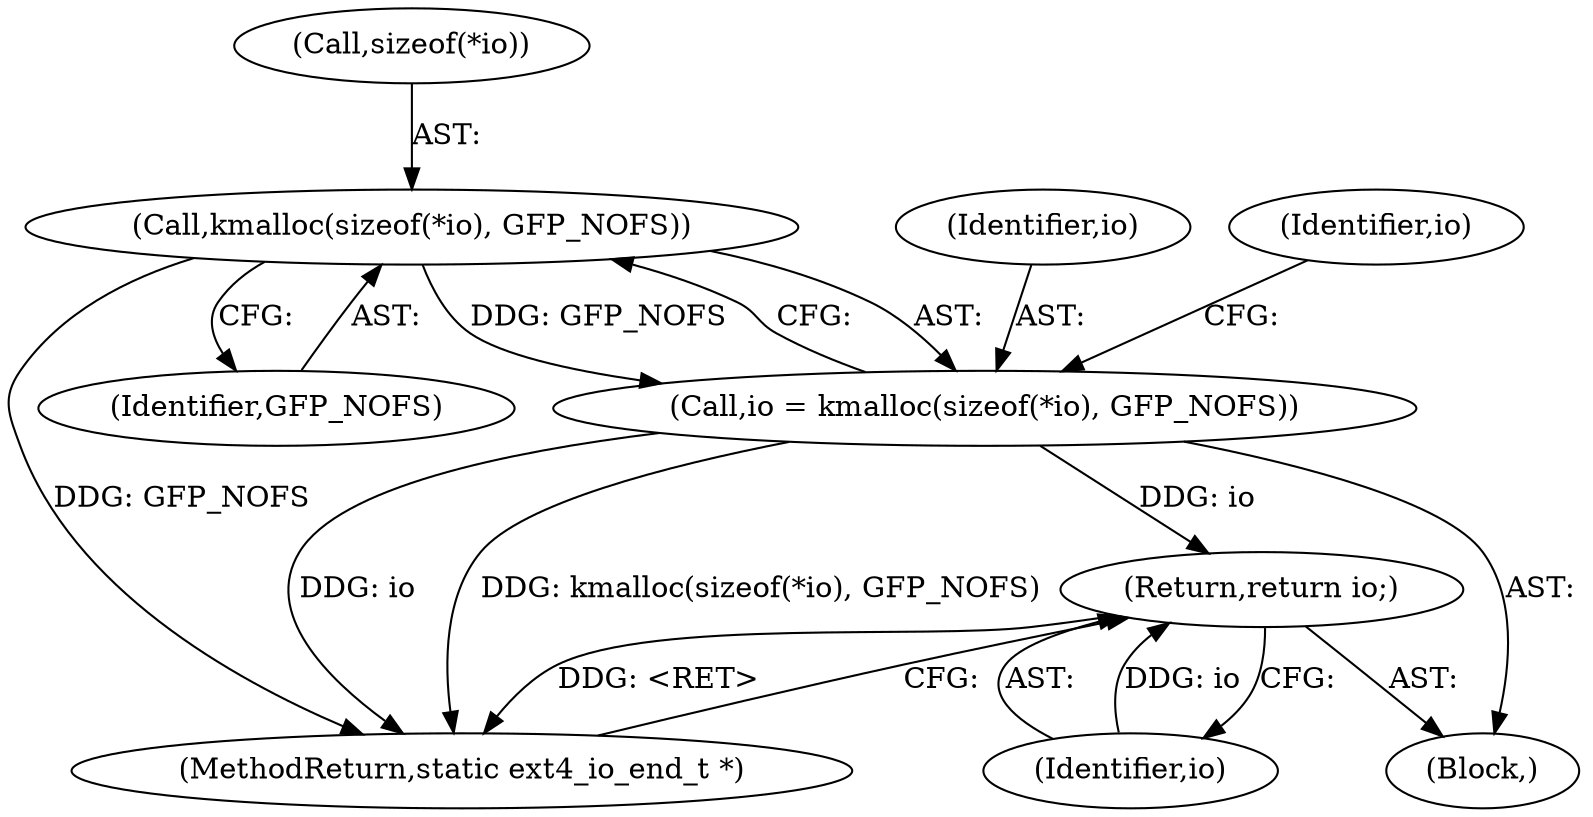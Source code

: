 digraph "1_linux_744692dc059845b2a3022119871846e74d4f6e11_9@API" {
"1000109" [label="(Call,kmalloc(sizeof(*io), GFP_NOFS))"];
"1000107" [label="(Call,io = kmalloc(sizeof(*io), GFP_NOFS))"];
"1000155" [label="(Return,return io;)"];
"1000115" [label="(Identifier,io)"];
"1000157" [label="(MethodReturn,static ext4_io_end_t *)"];
"1000155" [label="(Return,return io;)"];
"1000107" [label="(Call,io = kmalloc(sizeof(*io), GFP_NOFS))"];
"1000109" [label="(Call,kmalloc(sizeof(*io), GFP_NOFS))"];
"1000110" [label="(Call,sizeof(*io))"];
"1000113" [label="(Identifier,GFP_NOFS)"];
"1000156" [label="(Identifier,io)"];
"1000102" [label="(Block,)"];
"1000108" [label="(Identifier,io)"];
"1000109" -> "1000107"  [label="AST: "];
"1000109" -> "1000113"  [label="CFG: "];
"1000110" -> "1000109"  [label="AST: "];
"1000113" -> "1000109"  [label="AST: "];
"1000107" -> "1000109"  [label="CFG: "];
"1000109" -> "1000157"  [label="DDG: GFP_NOFS"];
"1000109" -> "1000107"  [label="DDG: GFP_NOFS"];
"1000107" -> "1000102"  [label="AST: "];
"1000108" -> "1000107"  [label="AST: "];
"1000115" -> "1000107"  [label="CFG: "];
"1000107" -> "1000157"  [label="DDG: io"];
"1000107" -> "1000157"  [label="DDG: kmalloc(sizeof(*io), GFP_NOFS)"];
"1000107" -> "1000155"  [label="DDG: io"];
"1000155" -> "1000102"  [label="AST: "];
"1000155" -> "1000156"  [label="CFG: "];
"1000156" -> "1000155"  [label="AST: "];
"1000157" -> "1000155"  [label="CFG: "];
"1000155" -> "1000157"  [label="DDG: <RET>"];
"1000156" -> "1000155"  [label="DDG: io"];
}
